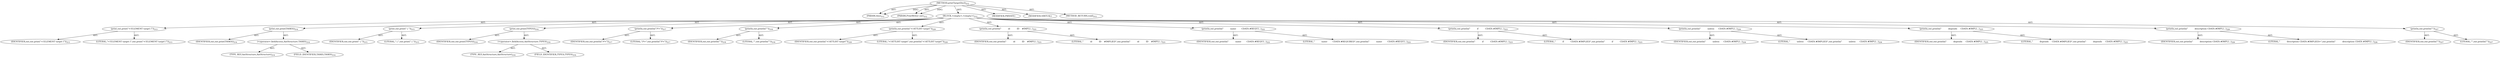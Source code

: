 digraph "printTargetDecl" {  
"111669149699" [label = <(METHOD,printTargetDecl)<SUB>212</SUB>> ]
"115964117001" [label = <(PARAM,this)<SUB>212</SUB>> ]
"115964117002" [label = <(PARAM,PrintWriter out)<SUB>212</SUB>> ]
"25769803799" [label = <(BLOCK,&lt;empty&gt;,&lt;empty&gt;)<SUB>212</SUB>> ]
"30064771182" [label = <(print,out.print(&quot;&lt;!ELEMENT target (&quot;))<SUB>213</SUB>> ]
"68719476832" [label = <(IDENTIFIER,out,out.print(&quot;&lt;!ELEMENT target (&quot;))<SUB>213</SUB>> ]
"90194313243" [label = <(LITERAL,&quot;&lt;!ELEMENT target (&quot;,out.print(&quot;&lt;!ELEMENT target (&quot;))<SUB>213</SUB>> ]
"30064771183" [label = <(print,out.print(TASKS))<SUB>214</SUB>> ]
"68719476833" [label = <(IDENTIFIER,out,out.print(TASKS))<SUB>214</SUB>> ]
"30064771184" [label = <(&lt;operator&gt;.fieldAccess,AntStructure.TASKS)<SUB>214</SUB>> ]
"180388626440" [label = <(TYPE_REF,AntStructure,AntStructure)<SUB>214</SUB>> ]
"55834574856" [label = <(FIELD_IDENTIFIER,TASKS,TASKS)<SUB>214</SUB>> ]
"30064771185" [label = <(print,out.print(&quot; | &quot;))<SUB>215</SUB>> ]
"68719476834" [label = <(IDENTIFIER,out,out.print(&quot; | &quot;))<SUB>215</SUB>> ]
"90194313244" [label = <(LITERAL,&quot; | &quot;,out.print(&quot; | &quot;))<SUB>215</SUB>> ]
"30064771186" [label = <(print,out.print(TYPES))<SUB>216</SUB>> ]
"68719476835" [label = <(IDENTIFIER,out,out.print(TYPES))<SUB>216</SUB>> ]
"30064771187" [label = <(&lt;operator&gt;.fieldAccess,AntStructure.TYPES)<SUB>216</SUB>> ]
"180388626441" [label = <(TYPE_REF,AntStructure,AntStructure)<SUB>216</SUB>> ]
"55834574857" [label = <(FIELD_IDENTIFIER,TYPES,TYPES)<SUB>216</SUB>> ]
"30064771188" [label = <(println,out.println(&quot;)*&gt;&quot;))<SUB>217</SUB>> ]
"68719476836" [label = <(IDENTIFIER,out,out.println(&quot;)*&gt;&quot;))<SUB>217</SUB>> ]
"90194313245" [label = <(LITERAL,&quot;)*&gt;&quot;,out.println(&quot;)*&gt;&quot;))<SUB>217</SUB>> ]
"30064771189" [label = <(println,out.println(&quot;&quot;))<SUB>218</SUB>> ]
"68719476837" [label = <(IDENTIFIER,out,out.println(&quot;&quot;))<SUB>218</SUB>> ]
"90194313246" [label = <(LITERAL,&quot;&quot;,out.println(&quot;&quot;))<SUB>218</SUB>> ]
"30064771190" [label = <(println,out.println(&quot;&lt;!ATTLIST target&quot;))<SUB>220</SUB>> ]
"68719476838" [label = <(IDENTIFIER,out,out.println(&quot;&lt;!ATTLIST target&quot;))<SUB>220</SUB>> ]
"90194313247" [label = <(LITERAL,&quot;&lt;!ATTLIST target&quot;,out.println(&quot;&lt;!ATTLIST target&quot;))<SUB>220</SUB>> ]
"30064771191" [label = <(println,out.println(&quot;          id          ID    #IMPLI...)<SUB>221</SUB>> ]
"68719476839" [label = <(IDENTIFIER,out,out.println(&quot;          id          ID    #IMPLI...)<SUB>221</SUB>> ]
"90194313248" [label = <(LITERAL,&quot;          id          ID    #IMPLIED&quot;,out.println(&quot;          id          ID    #IMPLI...)<SUB>221</SUB>> ]
"30064771192" [label = <(println,out.println(&quot;          name        CDATA #REQUI...)<SUB>222</SUB>> ]
"68719476840" [label = <(IDENTIFIER,out,out.println(&quot;          name        CDATA #REQUI...)<SUB>222</SUB>> ]
"90194313249" [label = <(LITERAL,&quot;          name        CDATA #REQUIRED&quot;,out.println(&quot;          name        CDATA #REQUI...)<SUB>222</SUB>> ]
"30064771193" [label = <(println,out.println(&quot;          if          CDATA #IMPLI...)<SUB>223</SUB>> ]
"68719476841" [label = <(IDENTIFIER,out,out.println(&quot;          if          CDATA #IMPLI...)<SUB>223</SUB>> ]
"90194313250" [label = <(LITERAL,&quot;          if          CDATA #IMPLIED&quot;,out.println(&quot;          if          CDATA #IMPLI...)<SUB>223</SUB>> ]
"30064771194" [label = <(println,out.println(&quot;          unless      CDATA #IMPLI...)<SUB>224</SUB>> ]
"68719476842" [label = <(IDENTIFIER,out,out.println(&quot;          unless      CDATA #IMPLI...)<SUB>224</SUB>> ]
"90194313251" [label = <(LITERAL,&quot;          unless      CDATA #IMPLIED&quot;,out.println(&quot;          unless      CDATA #IMPLI...)<SUB>224</SUB>> ]
"30064771195" [label = <(println,out.println(&quot;          depends     CDATA #IMPLI...)<SUB>225</SUB>> ]
"68719476843" [label = <(IDENTIFIER,out,out.println(&quot;          depends     CDATA #IMPLI...)<SUB>225</SUB>> ]
"90194313252" [label = <(LITERAL,&quot;          depends     CDATA #IMPLIED&quot;,out.println(&quot;          depends     CDATA #IMPLI...)<SUB>225</SUB>> ]
"30064771196" [label = <(println,out.println(&quot;          description CDATA #IMPLI...)<SUB>226</SUB>> ]
"68719476844" [label = <(IDENTIFIER,out,out.println(&quot;          description CDATA #IMPLI...)<SUB>226</SUB>> ]
"90194313253" [label = <(LITERAL,&quot;          description CDATA #IMPLIED&gt;&quot;,out.println(&quot;          description CDATA #IMPLI...)<SUB>226</SUB>> ]
"30064771197" [label = <(println,out.println(&quot;&quot;))<SUB>227</SUB>> ]
"68719476845" [label = <(IDENTIFIER,out,out.println(&quot;&quot;))<SUB>227</SUB>> ]
"90194313254" [label = <(LITERAL,&quot;&quot;,out.println(&quot;&quot;))<SUB>227</SUB>> ]
"133143986191" [label = <(MODIFIER,PRIVATE)> ]
"133143986192" [label = <(MODIFIER,VIRTUAL)> ]
"128849018883" [label = <(METHOD_RETURN,void)<SUB>212</SUB>> ]
  "111669149699" -> "115964117001"  [ label = "AST: "] 
  "111669149699" -> "115964117002"  [ label = "AST: "] 
  "111669149699" -> "25769803799"  [ label = "AST: "] 
  "111669149699" -> "133143986191"  [ label = "AST: "] 
  "111669149699" -> "133143986192"  [ label = "AST: "] 
  "111669149699" -> "128849018883"  [ label = "AST: "] 
  "25769803799" -> "30064771182"  [ label = "AST: "] 
  "25769803799" -> "30064771183"  [ label = "AST: "] 
  "25769803799" -> "30064771185"  [ label = "AST: "] 
  "25769803799" -> "30064771186"  [ label = "AST: "] 
  "25769803799" -> "30064771188"  [ label = "AST: "] 
  "25769803799" -> "30064771189"  [ label = "AST: "] 
  "25769803799" -> "30064771190"  [ label = "AST: "] 
  "25769803799" -> "30064771191"  [ label = "AST: "] 
  "25769803799" -> "30064771192"  [ label = "AST: "] 
  "25769803799" -> "30064771193"  [ label = "AST: "] 
  "25769803799" -> "30064771194"  [ label = "AST: "] 
  "25769803799" -> "30064771195"  [ label = "AST: "] 
  "25769803799" -> "30064771196"  [ label = "AST: "] 
  "25769803799" -> "30064771197"  [ label = "AST: "] 
  "30064771182" -> "68719476832"  [ label = "AST: "] 
  "30064771182" -> "90194313243"  [ label = "AST: "] 
  "30064771183" -> "68719476833"  [ label = "AST: "] 
  "30064771183" -> "30064771184"  [ label = "AST: "] 
  "30064771184" -> "180388626440"  [ label = "AST: "] 
  "30064771184" -> "55834574856"  [ label = "AST: "] 
  "30064771185" -> "68719476834"  [ label = "AST: "] 
  "30064771185" -> "90194313244"  [ label = "AST: "] 
  "30064771186" -> "68719476835"  [ label = "AST: "] 
  "30064771186" -> "30064771187"  [ label = "AST: "] 
  "30064771187" -> "180388626441"  [ label = "AST: "] 
  "30064771187" -> "55834574857"  [ label = "AST: "] 
  "30064771188" -> "68719476836"  [ label = "AST: "] 
  "30064771188" -> "90194313245"  [ label = "AST: "] 
  "30064771189" -> "68719476837"  [ label = "AST: "] 
  "30064771189" -> "90194313246"  [ label = "AST: "] 
  "30064771190" -> "68719476838"  [ label = "AST: "] 
  "30064771190" -> "90194313247"  [ label = "AST: "] 
  "30064771191" -> "68719476839"  [ label = "AST: "] 
  "30064771191" -> "90194313248"  [ label = "AST: "] 
  "30064771192" -> "68719476840"  [ label = "AST: "] 
  "30064771192" -> "90194313249"  [ label = "AST: "] 
  "30064771193" -> "68719476841"  [ label = "AST: "] 
  "30064771193" -> "90194313250"  [ label = "AST: "] 
  "30064771194" -> "68719476842"  [ label = "AST: "] 
  "30064771194" -> "90194313251"  [ label = "AST: "] 
  "30064771195" -> "68719476843"  [ label = "AST: "] 
  "30064771195" -> "90194313252"  [ label = "AST: "] 
  "30064771196" -> "68719476844"  [ label = "AST: "] 
  "30064771196" -> "90194313253"  [ label = "AST: "] 
  "30064771197" -> "68719476845"  [ label = "AST: "] 
  "30064771197" -> "90194313254"  [ label = "AST: "] 
  "111669149699" -> "115964117001"  [ label = "DDG: "] 
  "111669149699" -> "115964117002"  [ label = "DDG: "] 
}
